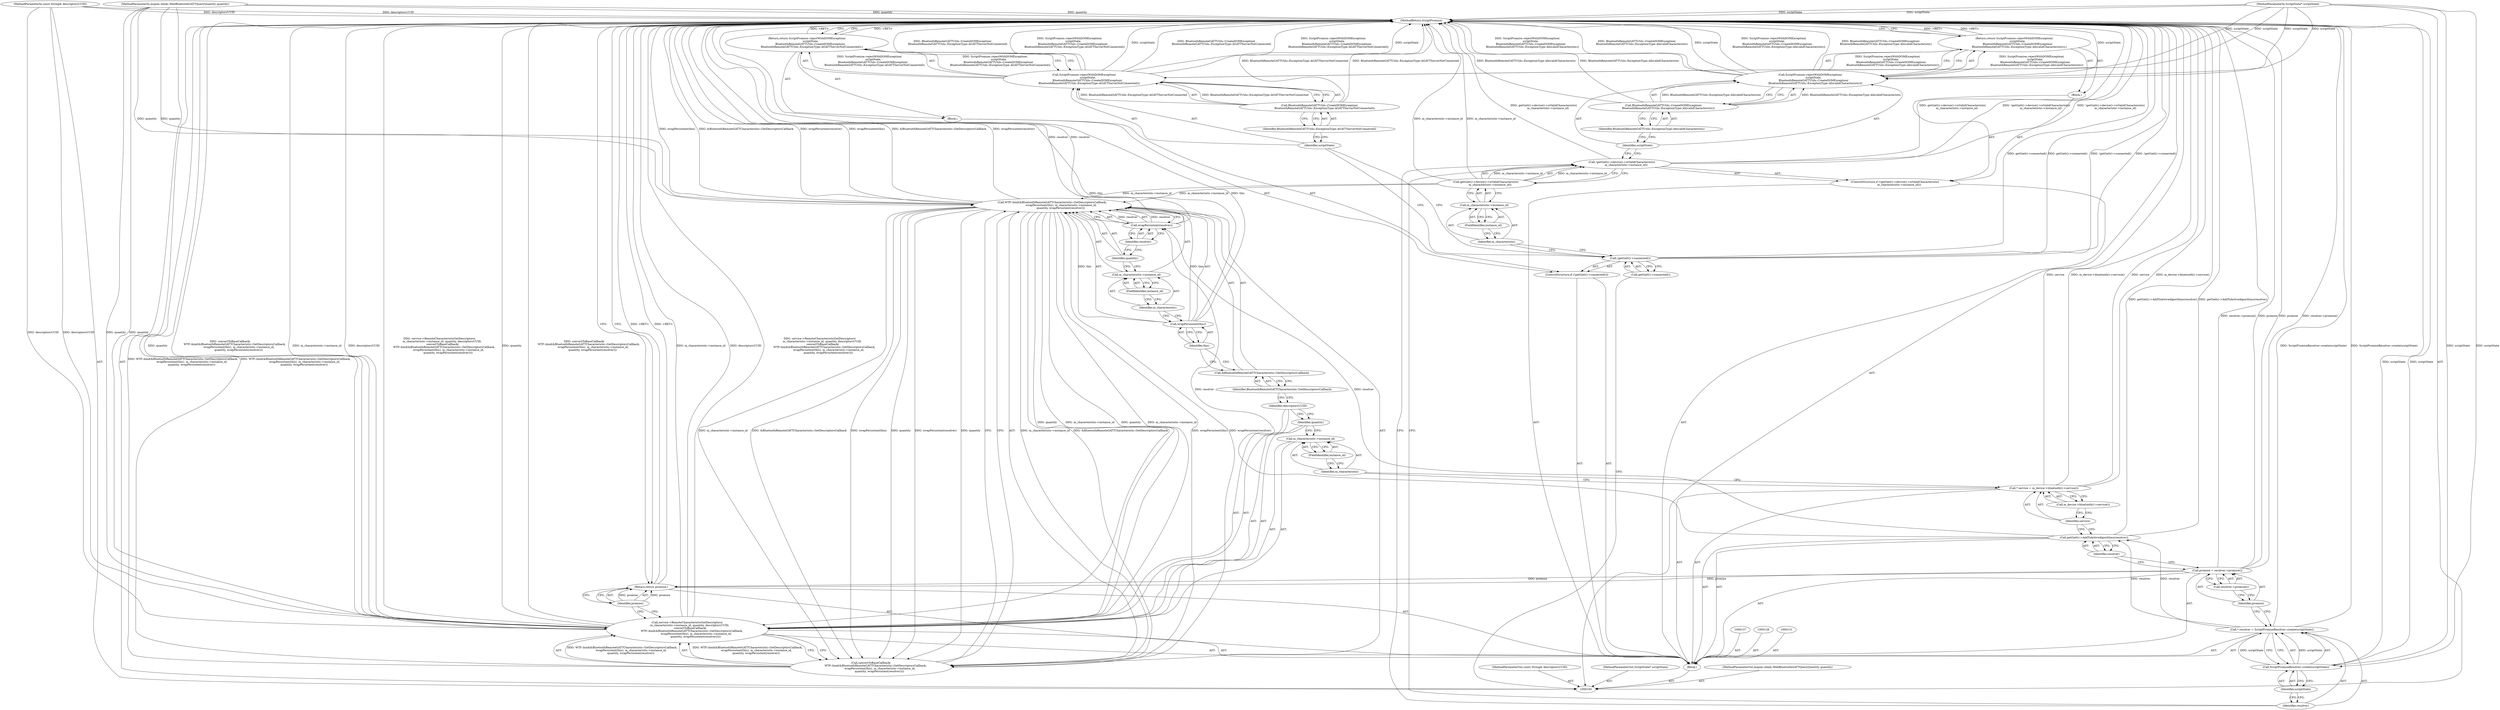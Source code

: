 digraph "0_Chrome_2bceda4948deeaed0a5a99305d0d488eb952f64f" {
"1000161" [label="(MethodReturn,ScriptPromise)"];
"1000114" [label="(ControlStructure,if (!getGatt()->device()->isValidCharacteristic(\n          m_characteristic->instance_id)))"];
"1000115" [label="(Call,!getGatt()->device()->isValidCharacteristic(\n          m_characteristic->instance_id))"];
"1000116" [label="(Call,getGatt()->device()->isValidCharacteristic(\n          m_characteristic->instance_id))"];
"1000117" [label="(Call,m_characteristic->instance_id)"];
"1000118" [label="(Identifier,m_characteristic)"];
"1000119" [label="(FieldIdentifier,instance_id)"];
"1000120" [label="(Block,)"];
"1000122" [label="(Call,ScriptPromise::rejectWithDOMException(\n        scriptState,\n        BluetoothRemoteGATTUtils::CreateDOMException(\n            BluetoothRemoteGATTUtils::ExceptionType::kInvalidCharacteristic)))"];
"1000121" [label="(Return,return ScriptPromise::rejectWithDOMException(\n        scriptState,\n        BluetoothRemoteGATTUtils::CreateDOMException(\n            BluetoothRemoteGATTUtils::ExceptionType::kInvalidCharacteristic));)"];
"1000123" [label="(Identifier,scriptState)"];
"1000124" [label="(Call,BluetoothRemoteGATTUtils::CreateDOMException(\n            BluetoothRemoteGATTUtils::ExceptionType::kInvalidCharacteristic))"];
"1000125" [label="(Identifier,BluetoothRemoteGATTUtils::ExceptionType::kInvalidCharacteristic)"];
"1000101" [label="(MethodParameterIn,ScriptState* scriptState)"];
"1000242" [label="(MethodParameterOut,ScriptState* scriptState)"];
"1000127" [label="(Call,* resolver = ScriptPromiseResolver::create(scriptState))"];
"1000128" [label="(Identifier,resolver)"];
"1000129" [label="(Call,ScriptPromiseResolver::create(scriptState))"];
"1000130" [label="(Identifier,scriptState)"];
"1000132" [label="(Call,promise = resolver->promise())"];
"1000133" [label="(Identifier,promise)"];
"1000134" [label="(Call,resolver->promise())"];
"1000135" [label="(Call,getGatt()->AddToActiveAlgorithms(resolver))"];
"1000136" [label="(Identifier,resolver)"];
"1000138" [label="(Call,* service = m_device->bluetooth()->service())"];
"1000139" [label="(Identifier,service)"];
"1000140" [label="(Call,m_device->bluetooth()->service())"];
"1000141" [label="(Call,service->RemoteCharacteristicGetDescriptors(\n      m_characteristic->instance_id, quantity, descriptorsUUID,\n       convertToBaseCallback(\n           WTF::bind(&BluetoothRemoteGATTCharacteristic::GetDescriptorsCallback,\n                     wrapPersistent(this), m_characteristic->instance_id,\n                    quantity, wrapPersistent(resolver)))))"];
"1000144" [label="(FieldIdentifier,instance_id)"];
"1000145" [label="(Identifier,quantity)"];
"1000146" [label="(Identifier,descriptorsUUID)"];
"1000142" [label="(Call,m_characteristic->instance_id)"];
"1000143" [label="(Identifier,m_characteristic)"];
"1000147" [label="(Call,convertToBaseCallback(\n           WTF::bind(&BluetoothRemoteGATTCharacteristic::GetDescriptorsCallback,\n                     wrapPersistent(this), m_characteristic->instance_id,\n                    quantity, wrapPersistent(resolver))))"];
"1000148" [label="(Call,WTF::bind(&BluetoothRemoteGATTCharacteristic::GetDescriptorsCallback,\n                     wrapPersistent(this), m_characteristic->instance_id,\n                    quantity, wrapPersistent(resolver)))"];
"1000149" [label="(Call,&BluetoothRemoteGATTCharacteristic::GetDescriptorsCallback)"];
"1000150" [label="(Identifier,BluetoothRemoteGATTCharacteristic::GetDescriptorsCallback)"];
"1000151" [label="(Call,wrapPersistent(this))"];
"1000152" [label="(Identifier,this)"];
"1000153" [label="(Call,m_characteristic->instance_id)"];
"1000154" [label="(Identifier,m_characteristic)"];
"1000155" [label="(FieldIdentifier,instance_id)"];
"1000102" [label="(MethodParameterIn,mojom::blink::WebBluetoothGATTQueryQuantity quantity)"];
"1000243" [label="(MethodParameterOut,mojom::blink::WebBluetoothGATTQueryQuantity quantity)"];
"1000156" [label="(Identifier,quantity)"];
"1000157" [label="(Call,wrapPersistent(resolver))"];
"1000158" [label="(Identifier,resolver)"];
"1000159" [label="(Return,return promise;)"];
"1000160" [label="(Identifier,promise)"];
"1000104" [label="(Block,)"];
"1000103" [label="(MethodParameterIn,const String& descriptorsUUID)"];
"1000244" [label="(MethodParameterOut,const String& descriptorsUUID)"];
"1000105" [label="(ControlStructure,if (!getGatt()->connected()))"];
"1000108" [label="(Block,)"];
"1000106" [label="(Call,!getGatt()->connected())"];
"1000107" [label="(Call,getGatt()->connected())"];
"1000110" [label="(Call,ScriptPromise::rejectWithDOMException(\n         scriptState,\n        BluetoothRemoteGATTUtils::CreateDOMException(\n            BluetoothRemoteGATTUtils::ExceptionType::kGATTServerNotConnected)))"];
"1000109" [label="(Return,return ScriptPromise::rejectWithDOMException(\n         scriptState,\n        BluetoothRemoteGATTUtils::CreateDOMException(\n            BluetoothRemoteGATTUtils::ExceptionType::kGATTServerNotConnected));)"];
"1000111" [label="(Identifier,scriptState)"];
"1000112" [label="(Call,BluetoothRemoteGATTUtils::CreateDOMException(\n            BluetoothRemoteGATTUtils::ExceptionType::kGATTServerNotConnected))"];
"1000113" [label="(Identifier,BluetoothRemoteGATTUtils::ExceptionType::kGATTServerNotConnected)"];
"1000161" -> "1000100"  [label="AST: "];
"1000161" -> "1000109"  [label="CFG: "];
"1000161" -> "1000121"  [label="CFG: "];
"1000161" -> "1000159"  [label="CFG: "];
"1000116" -> "1000161"  [label="DDG: m_characteristic->instance_id"];
"1000129" -> "1000161"  [label="DDG: scriptState"];
"1000141" -> "1000161"  [label="DDG: m_characteristic->instance_id"];
"1000141" -> "1000161"  [label="DDG: descriptorsUUID"];
"1000141" -> "1000161"  [label="DDG: service->RemoteCharacteristicGetDescriptors(\n      m_characteristic->instance_id, quantity, descriptorsUUID,\n       convertToBaseCallback(\n           WTF::bind(&BluetoothRemoteGATTCharacteristic::GetDescriptorsCallback,\n                     wrapPersistent(this), m_characteristic->instance_id,\n                    quantity, wrapPersistent(resolver))))"];
"1000141" -> "1000161"  [label="DDG: quantity"];
"1000141" -> "1000161"  [label="DDG: convertToBaseCallback(\n           WTF::bind(&BluetoothRemoteGATTCharacteristic::GetDescriptorsCallback,\n                     wrapPersistent(this), m_characteristic->instance_id,\n                    quantity, wrapPersistent(resolver)))"];
"1000124" -> "1000161"  [label="DDG: BluetoothRemoteGATTUtils::ExceptionType::kInvalidCharacteristic"];
"1000148" -> "1000161"  [label="DDG: wrapPersistent(resolver)"];
"1000148" -> "1000161"  [label="DDG: wrapPersistent(this)"];
"1000148" -> "1000161"  [label="DDG: &BluetoothRemoteGATTCharacteristic::GetDescriptorsCallback"];
"1000115" -> "1000161"  [label="DDG: !getGatt()->device()->isValidCharacteristic(\n          m_characteristic->instance_id)"];
"1000115" -> "1000161"  [label="DDG: getGatt()->device()->isValidCharacteristic(\n          m_characteristic->instance_id)"];
"1000106" -> "1000161"  [label="DDG: !getGatt()->connected()"];
"1000106" -> "1000161"  [label="DDG: getGatt()->connected()"];
"1000122" -> "1000161"  [label="DDG: BluetoothRemoteGATTUtils::CreateDOMException(\n            BluetoothRemoteGATTUtils::ExceptionType::kInvalidCharacteristic)"];
"1000122" -> "1000161"  [label="DDG: scriptState"];
"1000122" -> "1000161"  [label="DDG: ScriptPromise::rejectWithDOMException(\n        scriptState,\n        BluetoothRemoteGATTUtils::CreateDOMException(\n            BluetoothRemoteGATTUtils::ExceptionType::kInvalidCharacteristic))"];
"1000138" -> "1000161"  [label="DDG: service"];
"1000138" -> "1000161"  [label="DDG: m_device->bluetooth()->service()"];
"1000151" -> "1000161"  [label="DDG: this"];
"1000127" -> "1000161"  [label="DDG: ScriptPromiseResolver::create(scriptState)"];
"1000132" -> "1000161"  [label="DDG: resolver->promise()"];
"1000132" -> "1000161"  [label="DDG: promise"];
"1000157" -> "1000161"  [label="DDG: resolver"];
"1000103" -> "1000161"  [label="DDG: descriptorsUUID"];
"1000147" -> "1000161"  [label="DDG: WTF::bind(&BluetoothRemoteGATTCharacteristic::GetDescriptorsCallback,\n                     wrapPersistent(this), m_characteristic->instance_id,\n                    quantity, wrapPersistent(resolver))"];
"1000102" -> "1000161"  [label="DDG: quantity"];
"1000110" -> "1000161"  [label="DDG: BluetoothRemoteGATTUtils::CreateDOMException(\n            BluetoothRemoteGATTUtils::ExceptionType::kGATTServerNotConnected)"];
"1000110" -> "1000161"  [label="DDG: ScriptPromise::rejectWithDOMException(\n         scriptState,\n        BluetoothRemoteGATTUtils::CreateDOMException(\n            BluetoothRemoteGATTUtils::ExceptionType::kGATTServerNotConnected))"];
"1000110" -> "1000161"  [label="DDG: scriptState"];
"1000135" -> "1000161"  [label="DDG: getGatt()->AddToActiveAlgorithms(resolver)"];
"1000112" -> "1000161"  [label="DDG: BluetoothRemoteGATTUtils::ExceptionType::kGATTServerNotConnected"];
"1000101" -> "1000161"  [label="DDG: scriptState"];
"1000121" -> "1000161"  [label="DDG: <RET>"];
"1000159" -> "1000161"  [label="DDG: <RET>"];
"1000109" -> "1000161"  [label="DDG: <RET>"];
"1000114" -> "1000104"  [label="AST: "];
"1000115" -> "1000114"  [label="AST: "];
"1000120" -> "1000114"  [label="AST: "];
"1000115" -> "1000114"  [label="AST: "];
"1000115" -> "1000116"  [label="CFG: "];
"1000116" -> "1000115"  [label="AST: "];
"1000123" -> "1000115"  [label="CFG: "];
"1000128" -> "1000115"  [label="CFG: "];
"1000115" -> "1000161"  [label="DDG: !getGatt()->device()->isValidCharacteristic(\n          m_characteristic->instance_id)"];
"1000115" -> "1000161"  [label="DDG: getGatt()->device()->isValidCharacteristic(\n          m_characteristic->instance_id)"];
"1000116" -> "1000115"  [label="DDG: m_characteristic->instance_id"];
"1000116" -> "1000115"  [label="AST: "];
"1000116" -> "1000117"  [label="CFG: "];
"1000117" -> "1000116"  [label="AST: "];
"1000115" -> "1000116"  [label="CFG: "];
"1000116" -> "1000161"  [label="DDG: m_characteristic->instance_id"];
"1000116" -> "1000115"  [label="DDG: m_characteristic->instance_id"];
"1000116" -> "1000148"  [label="DDG: m_characteristic->instance_id"];
"1000117" -> "1000116"  [label="AST: "];
"1000117" -> "1000119"  [label="CFG: "];
"1000118" -> "1000117"  [label="AST: "];
"1000119" -> "1000117"  [label="AST: "];
"1000116" -> "1000117"  [label="CFG: "];
"1000118" -> "1000117"  [label="AST: "];
"1000118" -> "1000106"  [label="CFG: "];
"1000119" -> "1000118"  [label="CFG: "];
"1000119" -> "1000117"  [label="AST: "];
"1000119" -> "1000118"  [label="CFG: "];
"1000117" -> "1000119"  [label="CFG: "];
"1000120" -> "1000114"  [label="AST: "];
"1000121" -> "1000120"  [label="AST: "];
"1000122" -> "1000121"  [label="AST: "];
"1000122" -> "1000124"  [label="CFG: "];
"1000123" -> "1000122"  [label="AST: "];
"1000124" -> "1000122"  [label="AST: "];
"1000121" -> "1000122"  [label="CFG: "];
"1000122" -> "1000161"  [label="DDG: BluetoothRemoteGATTUtils::CreateDOMException(\n            BluetoothRemoteGATTUtils::ExceptionType::kInvalidCharacteristic)"];
"1000122" -> "1000161"  [label="DDG: scriptState"];
"1000122" -> "1000161"  [label="DDG: ScriptPromise::rejectWithDOMException(\n        scriptState,\n        BluetoothRemoteGATTUtils::CreateDOMException(\n            BluetoothRemoteGATTUtils::ExceptionType::kInvalidCharacteristic))"];
"1000122" -> "1000121"  [label="DDG: ScriptPromise::rejectWithDOMException(\n        scriptState,\n        BluetoothRemoteGATTUtils::CreateDOMException(\n            BluetoothRemoteGATTUtils::ExceptionType::kInvalidCharacteristic))"];
"1000101" -> "1000122"  [label="DDG: scriptState"];
"1000124" -> "1000122"  [label="DDG: BluetoothRemoteGATTUtils::ExceptionType::kInvalidCharacteristic"];
"1000121" -> "1000120"  [label="AST: "];
"1000121" -> "1000122"  [label="CFG: "];
"1000122" -> "1000121"  [label="AST: "];
"1000161" -> "1000121"  [label="CFG: "];
"1000121" -> "1000161"  [label="DDG: <RET>"];
"1000122" -> "1000121"  [label="DDG: ScriptPromise::rejectWithDOMException(\n        scriptState,\n        BluetoothRemoteGATTUtils::CreateDOMException(\n            BluetoothRemoteGATTUtils::ExceptionType::kInvalidCharacteristic))"];
"1000123" -> "1000122"  [label="AST: "];
"1000123" -> "1000115"  [label="CFG: "];
"1000125" -> "1000123"  [label="CFG: "];
"1000124" -> "1000122"  [label="AST: "];
"1000124" -> "1000125"  [label="CFG: "];
"1000125" -> "1000124"  [label="AST: "];
"1000122" -> "1000124"  [label="CFG: "];
"1000124" -> "1000161"  [label="DDG: BluetoothRemoteGATTUtils::ExceptionType::kInvalidCharacteristic"];
"1000124" -> "1000122"  [label="DDG: BluetoothRemoteGATTUtils::ExceptionType::kInvalidCharacteristic"];
"1000125" -> "1000124"  [label="AST: "];
"1000125" -> "1000123"  [label="CFG: "];
"1000124" -> "1000125"  [label="CFG: "];
"1000101" -> "1000100"  [label="AST: "];
"1000101" -> "1000161"  [label="DDG: scriptState"];
"1000101" -> "1000110"  [label="DDG: scriptState"];
"1000101" -> "1000122"  [label="DDG: scriptState"];
"1000101" -> "1000129"  [label="DDG: scriptState"];
"1000242" -> "1000100"  [label="AST: "];
"1000127" -> "1000104"  [label="AST: "];
"1000127" -> "1000129"  [label="CFG: "];
"1000128" -> "1000127"  [label="AST: "];
"1000129" -> "1000127"  [label="AST: "];
"1000133" -> "1000127"  [label="CFG: "];
"1000127" -> "1000161"  [label="DDG: ScriptPromiseResolver::create(scriptState)"];
"1000129" -> "1000127"  [label="DDG: scriptState"];
"1000127" -> "1000135"  [label="DDG: resolver"];
"1000128" -> "1000127"  [label="AST: "];
"1000128" -> "1000115"  [label="CFG: "];
"1000130" -> "1000128"  [label="CFG: "];
"1000129" -> "1000127"  [label="AST: "];
"1000129" -> "1000130"  [label="CFG: "];
"1000130" -> "1000129"  [label="AST: "];
"1000127" -> "1000129"  [label="CFG: "];
"1000129" -> "1000161"  [label="DDG: scriptState"];
"1000129" -> "1000127"  [label="DDG: scriptState"];
"1000101" -> "1000129"  [label="DDG: scriptState"];
"1000130" -> "1000129"  [label="AST: "];
"1000130" -> "1000128"  [label="CFG: "];
"1000129" -> "1000130"  [label="CFG: "];
"1000132" -> "1000104"  [label="AST: "];
"1000132" -> "1000134"  [label="CFG: "];
"1000133" -> "1000132"  [label="AST: "];
"1000134" -> "1000132"  [label="AST: "];
"1000136" -> "1000132"  [label="CFG: "];
"1000132" -> "1000161"  [label="DDG: resolver->promise()"];
"1000132" -> "1000161"  [label="DDG: promise"];
"1000132" -> "1000159"  [label="DDG: promise"];
"1000133" -> "1000132"  [label="AST: "];
"1000133" -> "1000127"  [label="CFG: "];
"1000134" -> "1000133"  [label="CFG: "];
"1000134" -> "1000132"  [label="AST: "];
"1000134" -> "1000133"  [label="CFG: "];
"1000132" -> "1000134"  [label="CFG: "];
"1000135" -> "1000104"  [label="AST: "];
"1000135" -> "1000136"  [label="CFG: "];
"1000136" -> "1000135"  [label="AST: "];
"1000139" -> "1000135"  [label="CFG: "];
"1000135" -> "1000161"  [label="DDG: getGatt()->AddToActiveAlgorithms(resolver)"];
"1000127" -> "1000135"  [label="DDG: resolver"];
"1000135" -> "1000157"  [label="DDG: resolver"];
"1000136" -> "1000135"  [label="AST: "];
"1000136" -> "1000132"  [label="CFG: "];
"1000135" -> "1000136"  [label="CFG: "];
"1000138" -> "1000104"  [label="AST: "];
"1000138" -> "1000140"  [label="CFG: "];
"1000139" -> "1000138"  [label="AST: "];
"1000140" -> "1000138"  [label="AST: "];
"1000143" -> "1000138"  [label="CFG: "];
"1000138" -> "1000161"  [label="DDG: service"];
"1000138" -> "1000161"  [label="DDG: m_device->bluetooth()->service()"];
"1000139" -> "1000138"  [label="AST: "];
"1000139" -> "1000135"  [label="CFG: "];
"1000140" -> "1000139"  [label="CFG: "];
"1000140" -> "1000138"  [label="AST: "];
"1000140" -> "1000139"  [label="CFG: "];
"1000138" -> "1000140"  [label="CFG: "];
"1000141" -> "1000104"  [label="AST: "];
"1000141" -> "1000147"  [label="CFG: "];
"1000142" -> "1000141"  [label="AST: "];
"1000145" -> "1000141"  [label="AST: "];
"1000146" -> "1000141"  [label="AST: "];
"1000147" -> "1000141"  [label="AST: "];
"1000160" -> "1000141"  [label="CFG: "];
"1000141" -> "1000161"  [label="DDG: m_characteristic->instance_id"];
"1000141" -> "1000161"  [label="DDG: descriptorsUUID"];
"1000141" -> "1000161"  [label="DDG: service->RemoteCharacteristicGetDescriptors(\n      m_characteristic->instance_id, quantity, descriptorsUUID,\n       convertToBaseCallback(\n           WTF::bind(&BluetoothRemoteGATTCharacteristic::GetDescriptorsCallback,\n                     wrapPersistent(this), m_characteristic->instance_id,\n                    quantity, wrapPersistent(resolver))))"];
"1000141" -> "1000161"  [label="DDG: quantity"];
"1000141" -> "1000161"  [label="DDG: convertToBaseCallback(\n           WTF::bind(&BluetoothRemoteGATTCharacteristic::GetDescriptorsCallback,\n                     wrapPersistent(this), m_characteristic->instance_id,\n                    quantity, wrapPersistent(resolver)))"];
"1000148" -> "1000141"  [label="DDG: m_characteristic->instance_id"];
"1000148" -> "1000141"  [label="DDG: quantity"];
"1000102" -> "1000141"  [label="DDG: quantity"];
"1000103" -> "1000141"  [label="DDG: descriptorsUUID"];
"1000147" -> "1000141"  [label="DDG: WTF::bind(&BluetoothRemoteGATTCharacteristic::GetDescriptorsCallback,\n                     wrapPersistent(this), m_characteristic->instance_id,\n                    quantity, wrapPersistent(resolver))"];
"1000144" -> "1000142"  [label="AST: "];
"1000144" -> "1000143"  [label="CFG: "];
"1000142" -> "1000144"  [label="CFG: "];
"1000145" -> "1000141"  [label="AST: "];
"1000145" -> "1000142"  [label="CFG: "];
"1000146" -> "1000145"  [label="CFG: "];
"1000146" -> "1000141"  [label="AST: "];
"1000146" -> "1000145"  [label="CFG: "];
"1000150" -> "1000146"  [label="CFG: "];
"1000142" -> "1000141"  [label="AST: "];
"1000142" -> "1000144"  [label="CFG: "];
"1000143" -> "1000142"  [label="AST: "];
"1000144" -> "1000142"  [label="AST: "];
"1000145" -> "1000142"  [label="CFG: "];
"1000143" -> "1000142"  [label="AST: "];
"1000143" -> "1000138"  [label="CFG: "];
"1000144" -> "1000143"  [label="CFG: "];
"1000147" -> "1000141"  [label="AST: "];
"1000147" -> "1000148"  [label="CFG: "];
"1000148" -> "1000147"  [label="AST: "];
"1000141" -> "1000147"  [label="CFG: "];
"1000147" -> "1000161"  [label="DDG: WTF::bind(&BluetoothRemoteGATTCharacteristic::GetDescriptorsCallback,\n                     wrapPersistent(this), m_characteristic->instance_id,\n                    quantity, wrapPersistent(resolver))"];
"1000147" -> "1000141"  [label="DDG: WTF::bind(&BluetoothRemoteGATTCharacteristic::GetDescriptorsCallback,\n                     wrapPersistent(this), m_characteristic->instance_id,\n                    quantity, wrapPersistent(resolver))"];
"1000148" -> "1000147"  [label="DDG: m_characteristic->instance_id"];
"1000148" -> "1000147"  [label="DDG: &BluetoothRemoteGATTCharacteristic::GetDescriptorsCallback"];
"1000148" -> "1000147"  [label="DDG: wrapPersistent(this)"];
"1000148" -> "1000147"  [label="DDG: quantity"];
"1000148" -> "1000147"  [label="DDG: wrapPersistent(resolver)"];
"1000148" -> "1000147"  [label="AST: "];
"1000148" -> "1000157"  [label="CFG: "];
"1000149" -> "1000148"  [label="AST: "];
"1000151" -> "1000148"  [label="AST: "];
"1000153" -> "1000148"  [label="AST: "];
"1000156" -> "1000148"  [label="AST: "];
"1000157" -> "1000148"  [label="AST: "];
"1000147" -> "1000148"  [label="CFG: "];
"1000148" -> "1000161"  [label="DDG: wrapPersistent(resolver)"];
"1000148" -> "1000161"  [label="DDG: wrapPersistent(this)"];
"1000148" -> "1000161"  [label="DDG: &BluetoothRemoteGATTCharacteristic::GetDescriptorsCallback"];
"1000148" -> "1000141"  [label="DDG: m_characteristic->instance_id"];
"1000148" -> "1000141"  [label="DDG: quantity"];
"1000148" -> "1000147"  [label="DDG: m_characteristic->instance_id"];
"1000148" -> "1000147"  [label="DDG: &BluetoothRemoteGATTCharacteristic::GetDescriptorsCallback"];
"1000148" -> "1000147"  [label="DDG: wrapPersistent(this)"];
"1000148" -> "1000147"  [label="DDG: quantity"];
"1000148" -> "1000147"  [label="DDG: wrapPersistent(resolver)"];
"1000151" -> "1000148"  [label="DDG: this"];
"1000116" -> "1000148"  [label="DDG: m_characteristic->instance_id"];
"1000102" -> "1000148"  [label="DDG: quantity"];
"1000157" -> "1000148"  [label="DDG: resolver"];
"1000149" -> "1000148"  [label="AST: "];
"1000149" -> "1000150"  [label="CFG: "];
"1000150" -> "1000149"  [label="AST: "];
"1000152" -> "1000149"  [label="CFG: "];
"1000150" -> "1000149"  [label="AST: "];
"1000150" -> "1000146"  [label="CFG: "];
"1000149" -> "1000150"  [label="CFG: "];
"1000151" -> "1000148"  [label="AST: "];
"1000151" -> "1000152"  [label="CFG: "];
"1000152" -> "1000151"  [label="AST: "];
"1000154" -> "1000151"  [label="CFG: "];
"1000151" -> "1000161"  [label="DDG: this"];
"1000151" -> "1000148"  [label="DDG: this"];
"1000152" -> "1000151"  [label="AST: "];
"1000152" -> "1000149"  [label="CFG: "];
"1000151" -> "1000152"  [label="CFG: "];
"1000153" -> "1000148"  [label="AST: "];
"1000153" -> "1000155"  [label="CFG: "];
"1000154" -> "1000153"  [label="AST: "];
"1000155" -> "1000153"  [label="AST: "];
"1000156" -> "1000153"  [label="CFG: "];
"1000154" -> "1000153"  [label="AST: "];
"1000154" -> "1000151"  [label="CFG: "];
"1000155" -> "1000154"  [label="CFG: "];
"1000155" -> "1000153"  [label="AST: "];
"1000155" -> "1000154"  [label="CFG: "];
"1000153" -> "1000155"  [label="CFG: "];
"1000102" -> "1000100"  [label="AST: "];
"1000102" -> "1000161"  [label="DDG: quantity"];
"1000102" -> "1000141"  [label="DDG: quantity"];
"1000102" -> "1000148"  [label="DDG: quantity"];
"1000243" -> "1000100"  [label="AST: "];
"1000156" -> "1000148"  [label="AST: "];
"1000156" -> "1000153"  [label="CFG: "];
"1000158" -> "1000156"  [label="CFG: "];
"1000157" -> "1000148"  [label="AST: "];
"1000157" -> "1000158"  [label="CFG: "];
"1000158" -> "1000157"  [label="AST: "];
"1000148" -> "1000157"  [label="CFG: "];
"1000157" -> "1000161"  [label="DDG: resolver"];
"1000157" -> "1000148"  [label="DDG: resolver"];
"1000135" -> "1000157"  [label="DDG: resolver"];
"1000158" -> "1000157"  [label="AST: "];
"1000158" -> "1000156"  [label="CFG: "];
"1000157" -> "1000158"  [label="CFG: "];
"1000159" -> "1000104"  [label="AST: "];
"1000159" -> "1000160"  [label="CFG: "];
"1000160" -> "1000159"  [label="AST: "];
"1000161" -> "1000159"  [label="CFG: "];
"1000159" -> "1000161"  [label="DDG: <RET>"];
"1000160" -> "1000159"  [label="DDG: promise"];
"1000132" -> "1000159"  [label="DDG: promise"];
"1000160" -> "1000159"  [label="AST: "];
"1000160" -> "1000141"  [label="CFG: "];
"1000159" -> "1000160"  [label="CFG: "];
"1000160" -> "1000159"  [label="DDG: promise"];
"1000104" -> "1000100"  [label="AST: "];
"1000105" -> "1000104"  [label="AST: "];
"1000114" -> "1000104"  [label="AST: "];
"1000126" -> "1000104"  [label="AST: "];
"1000127" -> "1000104"  [label="AST: "];
"1000131" -> "1000104"  [label="AST: "];
"1000132" -> "1000104"  [label="AST: "];
"1000135" -> "1000104"  [label="AST: "];
"1000137" -> "1000104"  [label="AST: "];
"1000138" -> "1000104"  [label="AST: "];
"1000141" -> "1000104"  [label="AST: "];
"1000159" -> "1000104"  [label="AST: "];
"1000103" -> "1000100"  [label="AST: "];
"1000103" -> "1000161"  [label="DDG: descriptorsUUID"];
"1000103" -> "1000141"  [label="DDG: descriptorsUUID"];
"1000244" -> "1000100"  [label="AST: "];
"1000105" -> "1000104"  [label="AST: "];
"1000106" -> "1000105"  [label="AST: "];
"1000108" -> "1000105"  [label="AST: "];
"1000108" -> "1000105"  [label="AST: "];
"1000109" -> "1000108"  [label="AST: "];
"1000106" -> "1000105"  [label="AST: "];
"1000106" -> "1000107"  [label="CFG: "];
"1000107" -> "1000106"  [label="AST: "];
"1000111" -> "1000106"  [label="CFG: "];
"1000118" -> "1000106"  [label="CFG: "];
"1000106" -> "1000161"  [label="DDG: !getGatt()->connected()"];
"1000106" -> "1000161"  [label="DDG: getGatt()->connected()"];
"1000107" -> "1000106"  [label="AST: "];
"1000107" -> "1000100"  [label="CFG: "];
"1000106" -> "1000107"  [label="CFG: "];
"1000110" -> "1000109"  [label="AST: "];
"1000110" -> "1000112"  [label="CFG: "];
"1000111" -> "1000110"  [label="AST: "];
"1000112" -> "1000110"  [label="AST: "];
"1000109" -> "1000110"  [label="CFG: "];
"1000110" -> "1000161"  [label="DDG: BluetoothRemoteGATTUtils::CreateDOMException(\n            BluetoothRemoteGATTUtils::ExceptionType::kGATTServerNotConnected)"];
"1000110" -> "1000161"  [label="DDG: ScriptPromise::rejectWithDOMException(\n         scriptState,\n        BluetoothRemoteGATTUtils::CreateDOMException(\n            BluetoothRemoteGATTUtils::ExceptionType::kGATTServerNotConnected))"];
"1000110" -> "1000161"  [label="DDG: scriptState"];
"1000110" -> "1000109"  [label="DDG: ScriptPromise::rejectWithDOMException(\n         scriptState,\n        BluetoothRemoteGATTUtils::CreateDOMException(\n            BluetoothRemoteGATTUtils::ExceptionType::kGATTServerNotConnected))"];
"1000101" -> "1000110"  [label="DDG: scriptState"];
"1000112" -> "1000110"  [label="DDG: BluetoothRemoteGATTUtils::ExceptionType::kGATTServerNotConnected"];
"1000109" -> "1000108"  [label="AST: "];
"1000109" -> "1000110"  [label="CFG: "];
"1000110" -> "1000109"  [label="AST: "];
"1000161" -> "1000109"  [label="CFG: "];
"1000109" -> "1000161"  [label="DDG: <RET>"];
"1000110" -> "1000109"  [label="DDG: ScriptPromise::rejectWithDOMException(\n         scriptState,\n        BluetoothRemoteGATTUtils::CreateDOMException(\n            BluetoothRemoteGATTUtils::ExceptionType::kGATTServerNotConnected))"];
"1000111" -> "1000110"  [label="AST: "];
"1000111" -> "1000106"  [label="CFG: "];
"1000113" -> "1000111"  [label="CFG: "];
"1000112" -> "1000110"  [label="AST: "];
"1000112" -> "1000113"  [label="CFG: "];
"1000113" -> "1000112"  [label="AST: "];
"1000110" -> "1000112"  [label="CFG: "];
"1000112" -> "1000161"  [label="DDG: BluetoothRemoteGATTUtils::ExceptionType::kGATTServerNotConnected"];
"1000112" -> "1000110"  [label="DDG: BluetoothRemoteGATTUtils::ExceptionType::kGATTServerNotConnected"];
"1000113" -> "1000112"  [label="AST: "];
"1000113" -> "1000111"  [label="CFG: "];
"1000112" -> "1000113"  [label="CFG: "];
}
